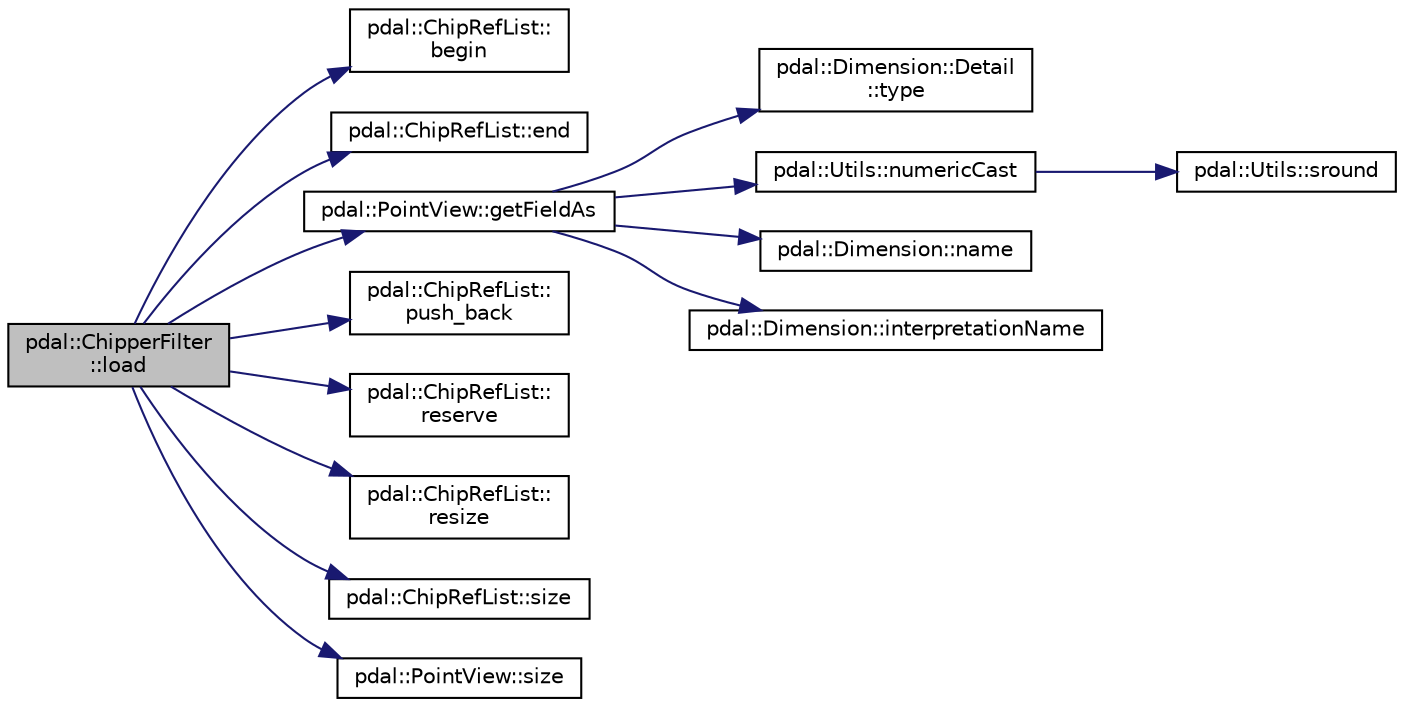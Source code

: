 digraph "pdal::ChipperFilter::load"
{
  edge [fontname="Helvetica",fontsize="10",labelfontname="Helvetica",labelfontsize="10"];
  node [fontname="Helvetica",fontsize="10",shape=record];
  rankdir="LR";
  Node1 [label="pdal::ChipperFilter\l::load",height=0.2,width=0.4,color="black", fillcolor="grey75", style="filled", fontcolor="black"];
  Node1 -> Node2 [color="midnightblue",fontsize="10",style="solid",fontname="Helvetica"];
  Node2 [label="pdal::ChipRefList::\lbegin",height=0.2,width=0.4,color="black", fillcolor="white", style="filled",URL="$classpdal_1_1ChipRefList.html#a1cb7dc1159939a71a3dc721bc905834e"];
  Node1 -> Node3 [color="midnightblue",fontsize="10",style="solid",fontname="Helvetica"];
  Node3 [label="pdal::ChipRefList::end",height=0.2,width=0.4,color="black", fillcolor="white", style="filled",URL="$classpdal_1_1ChipRefList.html#aef1cd82940c0fa642bafe6dc0a308c5e"];
  Node1 -> Node4 [color="midnightblue",fontsize="10",style="solid",fontname="Helvetica"];
  Node4 [label="pdal::PointView::getFieldAs",height=0.2,width=0.4,color="black", fillcolor="white", style="filled",URL="$classpdal_1_1PointView.html#a4c594a6d2a469e594988194ccf125a15"];
  Node4 -> Node5 [color="midnightblue",fontsize="10",style="solid",fontname="Helvetica"];
  Node5 [label="pdal::Dimension::Detail\l::type",height=0.2,width=0.4,color="black", fillcolor="white", style="filled",URL="$classpdal_1_1Dimension_1_1Detail.html#adf5961976b7fce3d90a0dddd50519a7c"];
  Node4 -> Node6 [color="midnightblue",fontsize="10",style="solid",fontname="Helvetica"];
  Node6 [label="pdal::Utils::numericCast",height=0.2,width=0.4,color="black", fillcolor="white", style="filled",URL="$namespacepdal_1_1Utils.html#a33d614ac71aa03aaa5c10a242c4d14ac"];
  Node6 -> Node7 [color="midnightblue",fontsize="10",style="solid",fontname="Helvetica"];
  Node7 [label="pdal::Utils::sround",height=0.2,width=0.4,color="black", fillcolor="white", style="filled",URL="$namespacepdal_1_1Utils.html#a06833597f1fc4287966cfa0867128e59"];
  Node4 -> Node8 [color="midnightblue",fontsize="10",style="solid",fontname="Helvetica"];
  Node8 [label="pdal::Dimension::name",height=0.2,width=0.4,color="black", fillcolor="white", style="filled",URL="$namespacepdal_1_1Dimension.html#af3176b0b7e6b4be000317846cf7c2718"];
  Node4 -> Node9 [color="midnightblue",fontsize="10",style="solid",fontname="Helvetica"];
  Node9 [label="pdal::Dimension::interpretationName",height=0.2,width=0.4,color="black", fillcolor="white", style="filled",URL="$namespacepdal_1_1Dimension.html#acc41232ae1e707d6c928ffb9a56592d3"];
  Node1 -> Node10 [color="midnightblue",fontsize="10",style="solid",fontname="Helvetica"];
  Node10 [label="pdal::ChipRefList::\lpush_back",height=0.2,width=0.4,color="black", fillcolor="white", style="filled",URL="$classpdal_1_1ChipRefList.html#aff4c89cdf5ab17ebe738a0262d9527b6"];
  Node1 -> Node11 [color="midnightblue",fontsize="10",style="solid",fontname="Helvetica"];
  Node11 [label="pdal::ChipRefList::\lreserve",height=0.2,width=0.4,color="black", fillcolor="white", style="filled",URL="$classpdal_1_1ChipRefList.html#a079398c7e4daff939fc0a3712c614b19"];
  Node1 -> Node12 [color="midnightblue",fontsize="10",style="solid",fontname="Helvetica"];
  Node12 [label="pdal::ChipRefList::\lresize",height=0.2,width=0.4,color="black", fillcolor="white", style="filled",URL="$classpdal_1_1ChipRefList.html#a20dc7cb08c17df87e5092da9b6763f85"];
  Node1 -> Node13 [color="midnightblue",fontsize="10",style="solid",fontname="Helvetica"];
  Node13 [label="pdal::ChipRefList::size",height=0.2,width=0.4,color="black", fillcolor="white", style="filled",URL="$classpdal_1_1ChipRefList.html#ad15b94e624395853f60ef1aa72662b1b"];
  Node1 -> Node14 [color="midnightblue",fontsize="10",style="solid",fontname="Helvetica"];
  Node14 [label="pdal::PointView::size",height=0.2,width=0.4,color="black", fillcolor="white", style="filled",URL="$classpdal_1_1PointView.html#a4c2fba9b5d7a61f19a558bb08405555d"];
}
